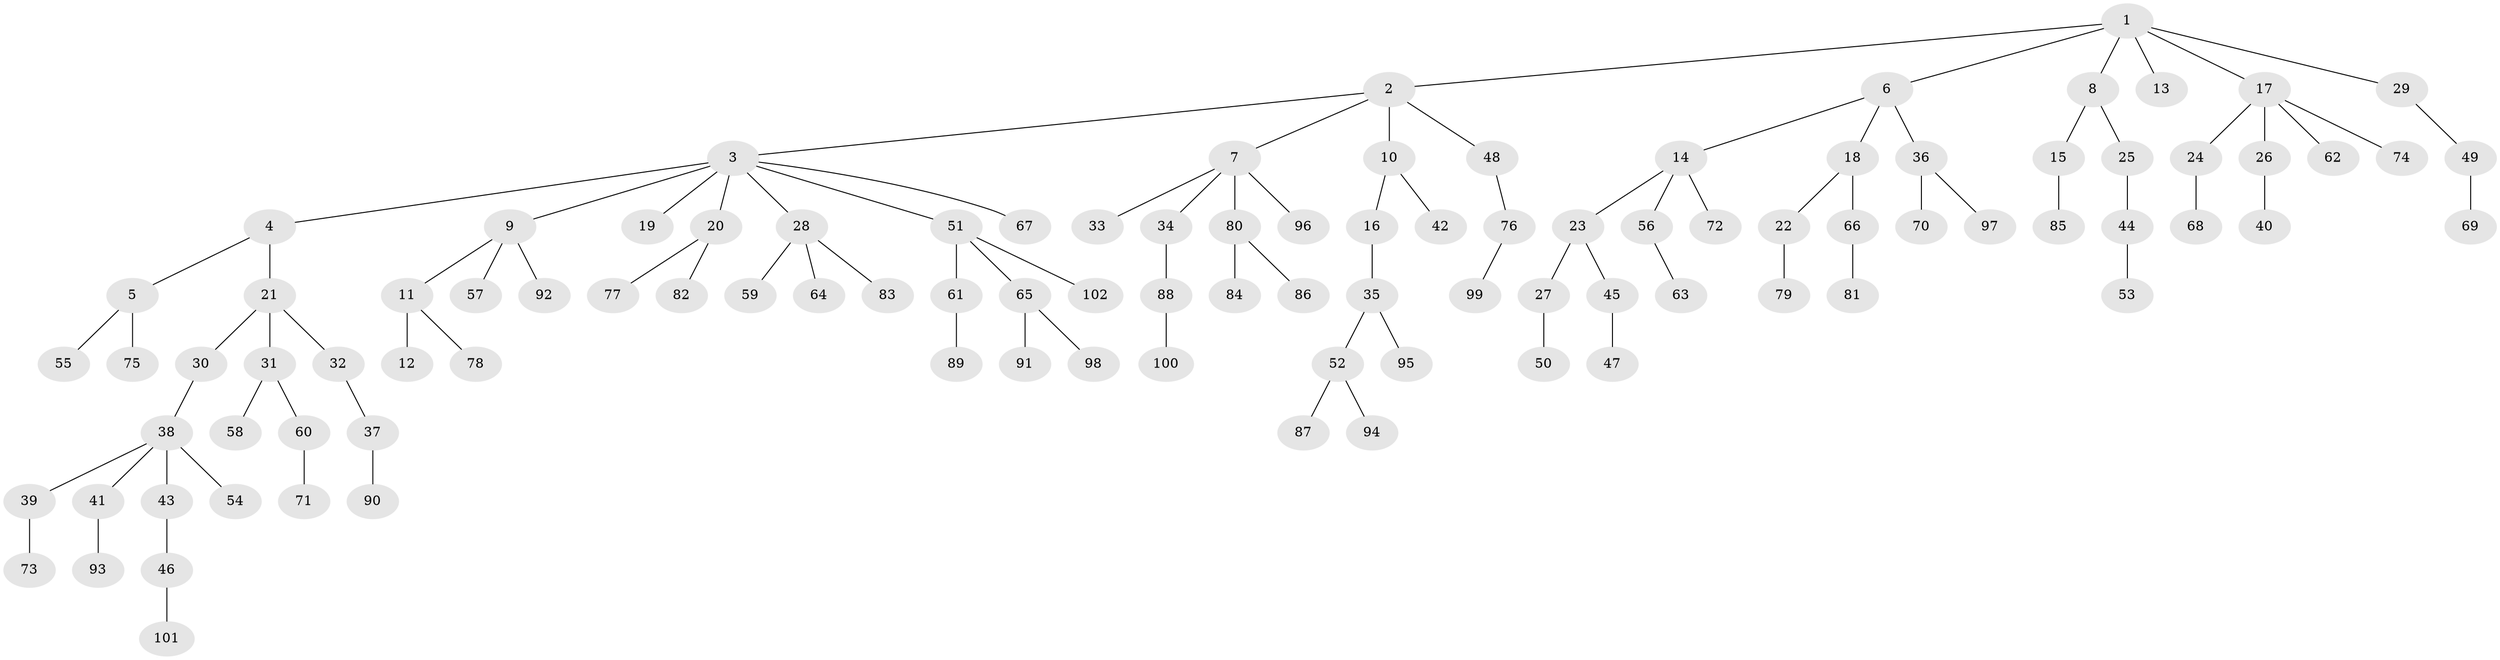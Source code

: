 // coarse degree distribution, {5: 0.08695652173913043, 10: 0.014492753623188406, 2: 0.2028985507246377, 4: 0.028985507246376812, 3: 0.10144927536231885, 1: 0.5652173913043478}
// Generated by graph-tools (version 1.1) at 2025/42/03/06/25 10:42:05]
// undirected, 102 vertices, 101 edges
graph export_dot {
graph [start="1"]
  node [color=gray90,style=filled];
  1;
  2;
  3;
  4;
  5;
  6;
  7;
  8;
  9;
  10;
  11;
  12;
  13;
  14;
  15;
  16;
  17;
  18;
  19;
  20;
  21;
  22;
  23;
  24;
  25;
  26;
  27;
  28;
  29;
  30;
  31;
  32;
  33;
  34;
  35;
  36;
  37;
  38;
  39;
  40;
  41;
  42;
  43;
  44;
  45;
  46;
  47;
  48;
  49;
  50;
  51;
  52;
  53;
  54;
  55;
  56;
  57;
  58;
  59;
  60;
  61;
  62;
  63;
  64;
  65;
  66;
  67;
  68;
  69;
  70;
  71;
  72;
  73;
  74;
  75;
  76;
  77;
  78;
  79;
  80;
  81;
  82;
  83;
  84;
  85;
  86;
  87;
  88;
  89;
  90;
  91;
  92;
  93;
  94;
  95;
  96;
  97;
  98;
  99;
  100;
  101;
  102;
  1 -- 2;
  1 -- 6;
  1 -- 8;
  1 -- 13;
  1 -- 17;
  1 -- 29;
  2 -- 3;
  2 -- 7;
  2 -- 10;
  2 -- 48;
  3 -- 4;
  3 -- 9;
  3 -- 19;
  3 -- 20;
  3 -- 28;
  3 -- 51;
  3 -- 67;
  4 -- 5;
  4 -- 21;
  5 -- 55;
  5 -- 75;
  6 -- 14;
  6 -- 18;
  6 -- 36;
  7 -- 33;
  7 -- 34;
  7 -- 80;
  7 -- 96;
  8 -- 15;
  8 -- 25;
  9 -- 11;
  9 -- 57;
  9 -- 92;
  10 -- 16;
  10 -- 42;
  11 -- 12;
  11 -- 78;
  14 -- 23;
  14 -- 56;
  14 -- 72;
  15 -- 85;
  16 -- 35;
  17 -- 24;
  17 -- 26;
  17 -- 62;
  17 -- 74;
  18 -- 22;
  18 -- 66;
  20 -- 77;
  20 -- 82;
  21 -- 30;
  21 -- 31;
  21 -- 32;
  22 -- 79;
  23 -- 27;
  23 -- 45;
  24 -- 68;
  25 -- 44;
  26 -- 40;
  27 -- 50;
  28 -- 59;
  28 -- 64;
  28 -- 83;
  29 -- 49;
  30 -- 38;
  31 -- 58;
  31 -- 60;
  32 -- 37;
  34 -- 88;
  35 -- 52;
  35 -- 95;
  36 -- 70;
  36 -- 97;
  37 -- 90;
  38 -- 39;
  38 -- 41;
  38 -- 43;
  38 -- 54;
  39 -- 73;
  41 -- 93;
  43 -- 46;
  44 -- 53;
  45 -- 47;
  46 -- 101;
  48 -- 76;
  49 -- 69;
  51 -- 61;
  51 -- 65;
  51 -- 102;
  52 -- 87;
  52 -- 94;
  56 -- 63;
  60 -- 71;
  61 -- 89;
  65 -- 91;
  65 -- 98;
  66 -- 81;
  76 -- 99;
  80 -- 84;
  80 -- 86;
  88 -- 100;
}
